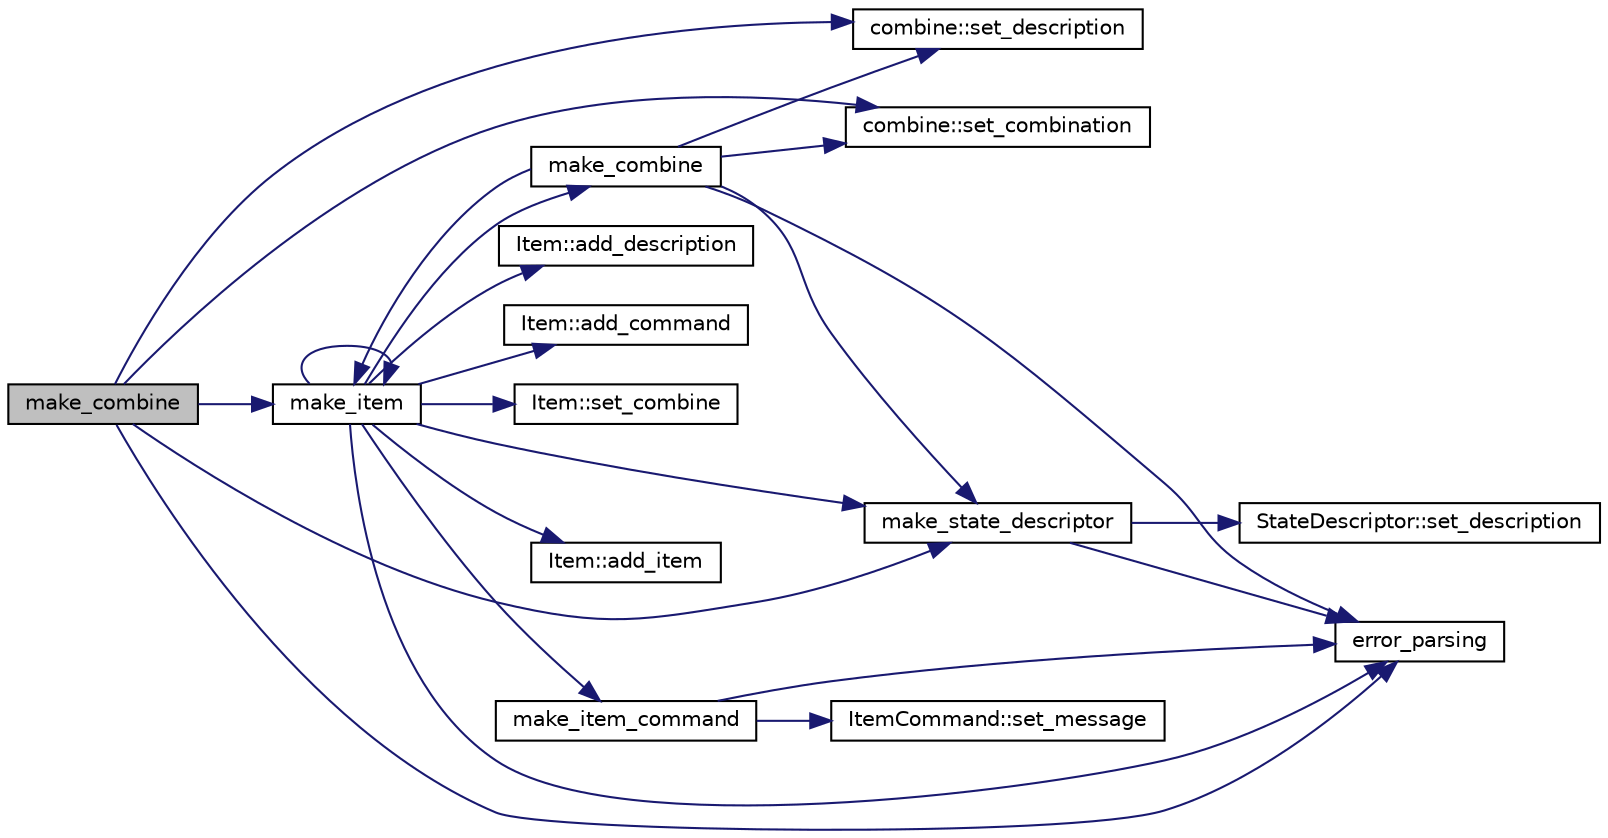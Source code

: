 digraph G
{
  edge [fontname="Helvetica",fontsize="10",labelfontname="Helvetica",labelfontsize="10"];
  node [fontname="Helvetica",fontsize="10",shape=record];
  rankdir="LR";
  Node1 [label="make_combine",height=0.2,width=0.4,color="black", fillcolor="grey75", style="filled" fontcolor="black"];
  Node1 -> Node2 [color="midnightblue",fontsize="10",style="solid"];
  Node2 [label="combine::set_description",height=0.2,width=0.4,color="black", fillcolor="white", style="filled",URL="$classcombine.html#aa897ba56cee21fdf777faa854910e75f"];
  Node1 -> Node3 [color="midnightblue",fontsize="10",style="solid"];
  Node3 [label="make_state_descriptor",height=0.2,width=0.4,color="black", fillcolor="white", style="filled",URL="$parser_8cpp.html#a77cd775cd350280b4e707ba439f01e07"];
  Node3 -> Node4 [color="midnightblue",fontsize="10",style="solid"];
  Node4 [label="StateDescriptor::set_description",height=0.2,width=0.4,color="black", fillcolor="white", style="filled",URL="$class_state_descriptor.html#a58265248efa7a27af7e6bbddeab1d74a"];
  Node3 -> Node5 [color="midnightblue",fontsize="10",style="solid"];
  Node5 [label="error_parsing",height=0.2,width=0.4,color="black", fillcolor="white", style="filled",URL="$parser_8cpp.html#ab94991fee08560fa7428d41c2ead929f"];
  Node1 -> Node6 [color="midnightblue",fontsize="10",style="solid"];
  Node6 [label="combine::set_combination",height=0.2,width=0.4,color="black", fillcolor="white", style="filled",URL="$classcombine.html#ac6c0a056bd26d65601555c9058621704"];
  Node1 -> Node7 [color="midnightblue",fontsize="10",style="solid"];
  Node7 [label="make_item",height=0.2,width=0.4,color="black", fillcolor="white", style="filled",URL="$parser_8cpp.html#a3421b449747c2e99c3fa10aa82670030"];
  Node7 -> Node8 [color="midnightblue",fontsize="10",style="solid"];
  Node8 [label="Item::add_description",height=0.2,width=0.4,color="black", fillcolor="white", style="filled",URL="$class_item.html#af6e0efea4346f669ac5479b258511e68"];
  Node7 -> Node3 [color="midnightblue",fontsize="10",style="solid"];
  Node7 -> Node9 [color="midnightblue",fontsize="10",style="solid"];
  Node9 [label="Item::add_command",height=0.2,width=0.4,color="black", fillcolor="white", style="filled",URL="$class_item.html#ab78d891c3aed983ea7b2e5311b0da68c"];
  Node7 -> Node10 [color="midnightblue",fontsize="10",style="solid"];
  Node10 [label="make_item_command",height=0.2,width=0.4,color="black", fillcolor="white", style="filled",URL="$parser_8cpp.html#a2a662ae71857af8d6b9546479a6877ed"];
  Node10 -> Node11 [color="midnightblue",fontsize="10",style="solid"];
  Node11 [label="ItemCommand::set_message",height=0.2,width=0.4,color="black", fillcolor="white", style="filled",URL="$class_item_command.html#abe177c8696e00480a716959b335ebca8"];
  Node10 -> Node5 [color="midnightblue",fontsize="10",style="solid"];
  Node7 -> Node12 [color="midnightblue",fontsize="10",style="solid"];
  Node12 [label="Item::set_combine",height=0.2,width=0.4,color="black", fillcolor="white", style="filled",URL="$class_item.html#a183a0ec19bfd51e8af5f24d57880ccd1"];
  Node7 -> Node13 [color="midnightblue",fontsize="10",style="solid"];
  Node13 [label="make_combine",height=0.2,width=0.4,color="black", fillcolor="white", style="filled",URL="$parser_8cpp.html#a36b388b045cfd98000bb0a66df600421"];
  Node13 -> Node2 [color="midnightblue",fontsize="10",style="solid"];
  Node13 -> Node3 [color="midnightblue",fontsize="10",style="solid"];
  Node13 -> Node6 [color="midnightblue",fontsize="10",style="solid"];
  Node13 -> Node7 [color="midnightblue",fontsize="10",style="solid"];
  Node13 -> Node5 [color="midnightblue",fontsize="10",style="solid"];
  Node7 -> Node14 [color="midnightblue",fontsize="10",style="solid"];
  Node14 [label="Item::add_item",height=0.2,width=0.4,color="black", fillcolor="white", style="filled",URL="$class_item.html#a9edf14d98665b133106339442b972837"];
  Node7 -> Node7 [color="midnightblue",fontsize="10",style="solid"];
  Node7 -> Node5 [color="midnightblue",fontsize="10",style="solid"];
  Node1 -> Node5 [color="midnightblue",fontsize="10",style="solid"];
}
